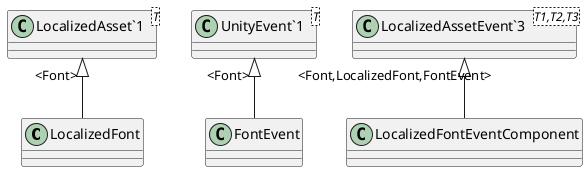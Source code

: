 @startuml
class LocalizedFont {
}
class FontEvent {
}
class LocalizedFontEventComponent {
}
class "LocalizedAsset`1"<T> {
}
class "UnityEvent`1"<T> {
}
class "LocalizedAssetEvent`3"<T1,T2,T3> {
}
"LocalizedAsset`1" "<Font>" <|-- LocalizedFont
"UnityEvent`1" "<Font>" <|-- FontEvent
"LocalizedAssetEvent`3" "<Font,LocalizedFont,FontEvent>" <|-- LocalizedFontEventComponent
@enduml
